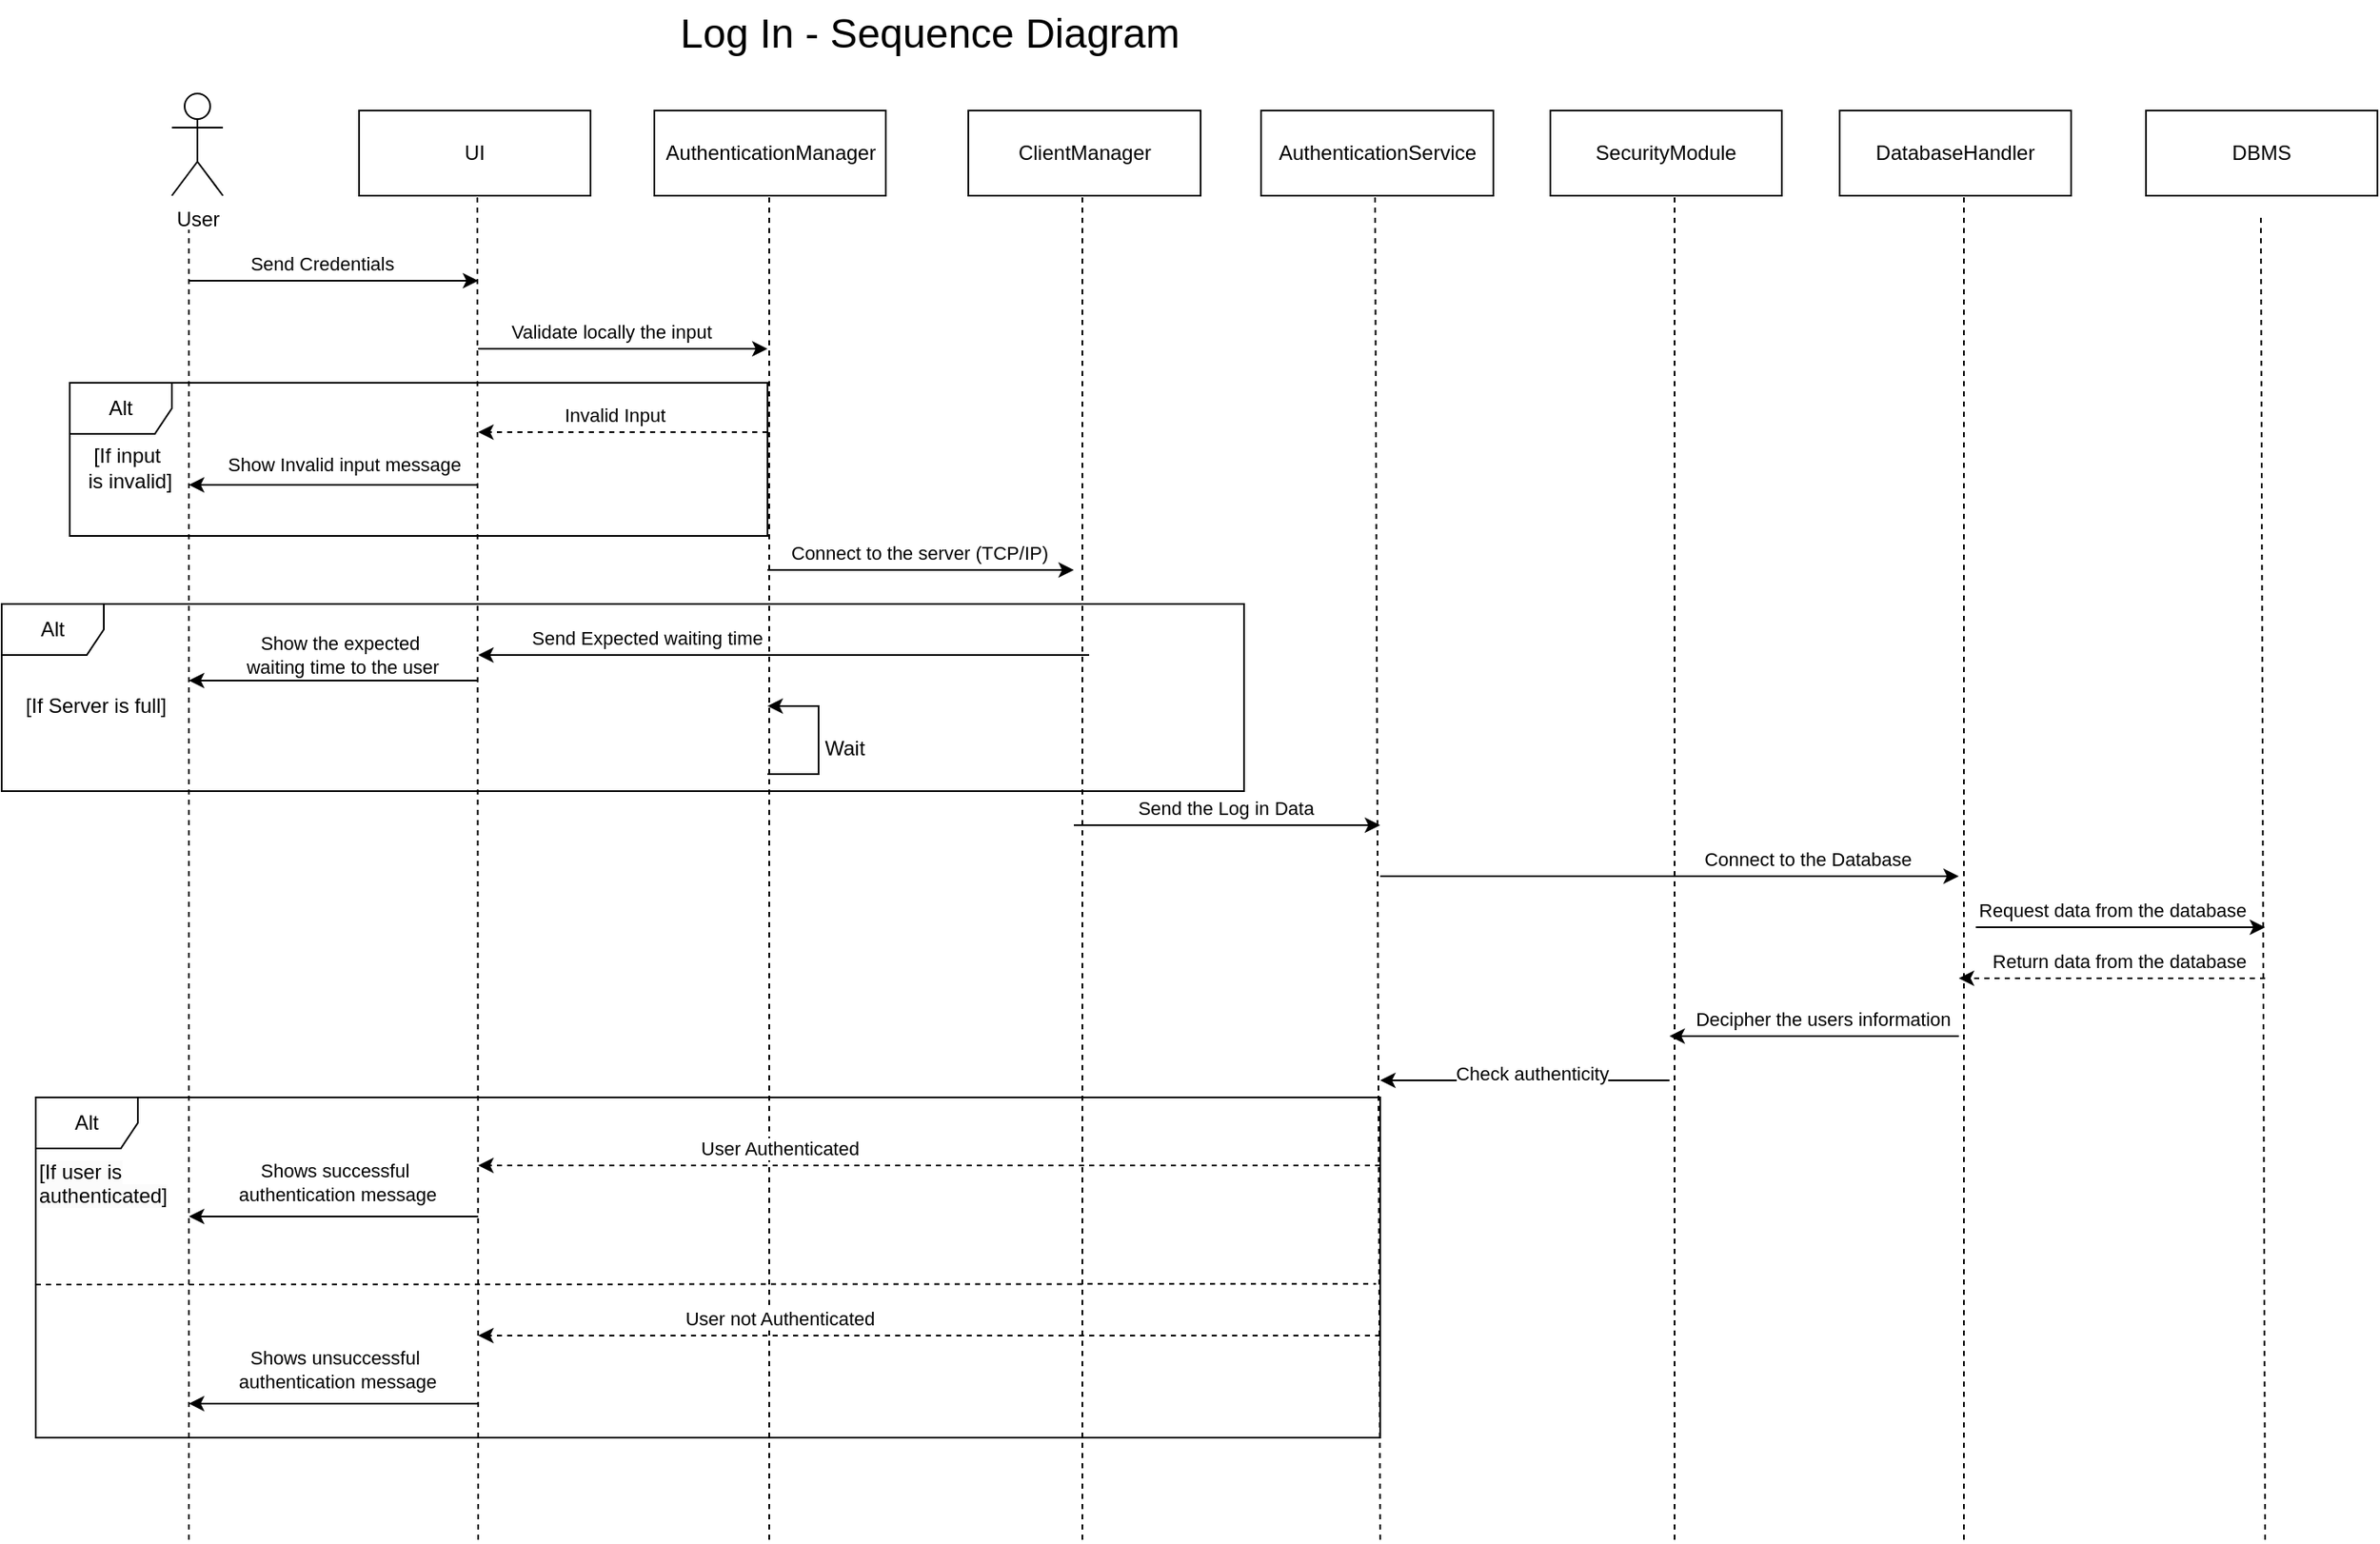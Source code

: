 <mxfile version="26.0.16">
  <diagram name="Página-1" id="XXqMGGkUOOivSz21t4vk">
    <mxGraphModel dx="1632" dy="753" grid="1" gridSize="10" guides="1" tooltips="1" connect="1" arrows="1" fold="1" page="1" pageScale="1" pageWidth="827" pageHeight="1169" math="0" shadow="0">
      <root>
        <mxCell id="0" />
        <mxCell id="1" parent="0" />
        <mxCell id="mQe6aNcpIWTx0u4t9ZOu-1" value="User" style="shape=umlActor;verticalLabelPosition=bottom;verticalAlign=top;html=1;" parent="1" vertex="1">
          <mxGeometry x="130" y="150" width="30" height="60" as="geometry" />
        </mxCell>
        <mxCell id="mQe6aNcpIWTx0u4t9ZOu-2" value="Authentication&lt;span style=&quot;background-color: transparent; color: light-dark(rgb(0, 0, 0), rgb(255, 255, 255));&quot;&gt;Manager&lt;/span&gt;" style="html=1;whiteSpace=wrap;" parent="1" vertex="1">
          <mxGeometry x="413.5" y="160" width="136" height="50" as="geometry" />
        </mxCell>
        <mxCell id="mQe6aNcpIWTx0u4t9ZOu-3" value="Authentication&lt;span style=&quot;background-color: transparent; color: light-dark(rgb(0, 0, 0), rgb(255, 255, 255));&quot;&gt;Service&lt;/span&gt;" style="html=1;whiteSpace=wrap;" parent="1" vertex="1">
          <mxGeometry x="770" y="160" width="136.5" height="50" as="geometry" />
        </mxCell>
        <mxCell id="mQe6aNcpIWTx0u4t9ZOu-4" value="DBMS" style="html=1;whiteSpace=wrap;" parent="1" vertex="1">
          <mxGeometry x="1290" y="160" width="136" height="50" as="geometry" />
        </mxCell>
        <mxCell id="mQe6aNcpIWTx0u4t9ZOu-6" value="" style="endArrow=none;dashed=1;html=1;rounded=0;" parent="1" edge="1">
          <mxGeometry width="50" height="50" relative="1" as="geometry">
            <mxPoint x="140" y="1000" as="sourcePoint" />
            <mxPoint x="140" y="230" as="targetPoint" />
          </mxGeometry>
        </mxCell>
        <mxCell id="mQe6aNcpIWTx0u4t9ZOu-7" value="" style="endArrow=none;dashed=1;html=1;rounded=0;" parent="1" edge="1">
          <mxGeometry width="50" height="50" relative="1" as="geometry">
            <mxPoint x="481" y="1000" as="sourcePoint" />
            <mxPoint x="481" y="210" as="targetPoint" />
          </mxGeometry>
        </mxCell>
        <mxCell id="mQe6aNcpIWTx0u4t9ZOu-9" value="" style="endArrow=none;dashed=1;html=1;rounded=0;" parent="1" edge="1">
          <mxGeometry width="50" height="50" relative="1" as="geometry">
            <mxPoint x="840" y="1000" as="sourcePoint" />
            <mxPoint x="837" y="210" as="targetPoint" />
          </mxGeometry>
        </mxCell>
        <mxCell id="mQe6aNcpIWTx0u4t9ZOu-10" value="" style="endArrow=none;dashed=1;html=1;rounded=0;" parent="1" edge="1">
          <mxGeometry width="50" height="50" relative="1" as="geometry">
            <mxPoint x="310" y="1000" as="sourcePoint" />
            <mxPoint x="309.5" y="210" as="targetPoint" />
          </mxGeometry>
        </mxCell>
        <mxCell id="mQe6aNcpIWTx0u4t9ZOu-12" value="" style="endArrow=classic;html=1;rounded=0;" parent="1" edge="1">
          <mxGeometry width="50" height="50" relative="1" as="geometry">
            <mxPoint x="140" y="260" as="sourcePoint" />
            <mxPoint x="310" y="260" as="targetPoint" />
          </mxGeometry>
        </mxCell>
        <mxCell id="mQe6aNcpIWTx0u4t9ZOu-14" value="Send Credentials" style="edgeLabel;html=1;align=center;verticalAlign=middle;resizable=0;points=[];" parent="mQe6aNcpIWTx0u4t9ZOu-12" vertex="1" connectable="0">
          <mxGeometry x="-0.087" y="3" relative="1" as="geometry">
            <mxPoint y="-7" as="offset" />
          </mxGeometry>
        </mxCell>
        <mxCell id="mQe6aNcpIWTx0u4t9ZOu-15" value="" style="endArrow=classic;html=1;rounded=0;" parent="1" edge="1">
          <mxGeometry width="50" height="50" relative="1" as="geometry">
            <mxPoint x="310" y="300" as="sourcePoint" />
            <mxPoint x="480" y="300" as="targetPoint" />
          </mxGeometry>
        </mxCell>
        <mxCell id="mQe6aNcpIWTx0u4t9ZOu-16" value="Validate locally the input" style="edgeLabel;html=1;align=center;verticalAlign=middle;resizable=0;points=[];" parent="mQe6aNcpIWTx0u4t9ZOu-15" vertex="1" connectable="0">
          <mxGeometry x="-0.122" y="-1" relative="1" as="geometry">
            <mxPoint x="3" y="-11" as="offset" />
          </mxGeometry>
        </mxCell>
        <mxCell id="mQe6aNcpIWTx0u4t9ZOu-25" value="UI" style="html=1;whiteSpace=wrap;" parent="1" vertex="1">
          <mxGeometry x="240" y="160" width="136" height="50" as="geometry" />
        </mxCell>
        <mxCell id="mQe6aNcpIWTx0u4t9ZOu-26" value="" style="endArrow=none;dashed=1;html=1;rounded=0;" parent="1" edge="1">
          <mxGeometry width="50" height="50" relative="1" as="geometry">
            <mxPoint x="1360" y="1000" as="sourcePoint" />
            <mxPoint x="1357.5" y="220" as="targetPoint" />
          </mxGeometry>
        </mxCell>
        <mxCell id="mQe6aNcpIWTx0u4t9ZOu-40" value="DatabaseHandler" style="html=1;whiteSpace=wrap;" parent="1" vertex="1">
          <mxGeometry x="1110" y="160" width="136" height="50" as="geometry" />
        </mxCell>
        <mxCell id="mQe6aNcpIWTx0u4t9ZOu-41" value="" style="endArrow=none;dashed=1;html=1;rounded=0;" parent="1" edge="1">
          <mxGeometry width="50" height="50" relative="1" as="geometry">
            <mxPoint x="1183" y="1000" as="sourcePoint" />
            <mxPoint x="1183" y="210" as="targetPoint" />
          </mxGeometry>
        </mxCell>
        <mxCell id="mQe6aNcpIWTx0u4t9ZOu-47" value="" style="endArrow=classic;html=1;rounded=0;" parent="1" edge="1">
          <mxGeometry width="50" height="50" relative="1" as="geometry">
            <mxPoint x="480" y="430" as="sourcePoint" />
            <mxPoint x="660" y="430" as="targetPoint" />
          </mxGeometry>
        </mxCell>
        <mxCell id="mQe6aNcpIWTx0u4t9ZOu-48" value="Connect to the server (TCP/IP)" style="edgeLabel;html=1;align=center;verticalAlign=middle;resizable=0;points=[];" parent="mQe6aNcpIWTx0u4t9ZOu-47" vertex="1" connectable="0">
          <mxGeometry x="-0.042" y="2" relative="1" as="geometry">
            <mxPoint x="3" y="-8" as="offset" />
          </mxGeometry>
        </mxCell>
        <mxCell id="mQe6aNcpIWTx0u4t9ZOu-53" value="" style="endArrow=classic;html=1;rounded=0;" parent="1" edge="1">
          <mxGeometry width="50" height="50" relative="1" as="geometry">
            <mxPoint x="1190" y="640" as="sourcePoint" />
            <mxPoint x="1360" y="640" as="targetPoint" />
          </mxGeometry>
        </mxCell>
        <mxCell id="mQe6aNcpIWTx0u4t9ZOu-54" value="Request data from the database" style="edgeLabel;html=1;align=center;verticalAlign=middle;resizable=0;points=[];" parent="mQe6aNcpIWTx0u4t9ZOu-53" vertex="1" connectable="0">
          <mxGeometry x="0.12" y="-2" relative="1" as="geometry">
            <mxPoint x="-15" y="-12" as="offset" />
          </mxGeometry>
        </mxCell>
        <mxCell id="mQe6aNcpIWTx0u4t9ZOu-57" value="" style="endArrow=classic;html=1;rounded=0;dashed=1;" parent="1" edge="1">
          <mxGeometry width="50" height="50" relative="1" as="geometry">
            <mxPoint x="1360" y="670" as="sourcePoint" />
            <mxPoint x="1180" y="670" as="targetPoint" />
          </mxGeometry>
        </mxCell>
        <mxCell id="mQe6aNcpIWTx0u4t9ZOu-58" value="Return data from the database" style="edgeLabel;html=1;align=center;verticalAlign=middle;resizable=0;points=[];" parent="mQe6aNcpIWTx0u4t9ZOu-57" vertex="1" connectable="0">
          <mxGeometry x="0.12" y="-2" relative="1" as="geometry">
            <mxPoint x="15" y="-8" as="offset" />
          </mxGeometry>
        </mxCell>
        <mxCell id="mQe6aNcpIWTx0u4t9ZOu-45" value="" style="endArrow=classic;html=1;rounded=0;" parent="1" edge="1">
          <mxGeometry width="50" height="50" relative="1" as="geometry">
            <mxPoint x="660" y="580" as="sourcePoint" />
            <mxPoint x="840" y="580" as="targetPoint" />
          </mxGeometry>
        </mxCell>
        <mxCell id="mQe6aNcpIWTx0u4t9ZOu-46" value="Send the Log in Data" style="edgeLabel;html=1;align=center;verticalAlign=middle;resizable=0;points=[];" parent="mQe6aNcpIWTx0u4t9ZOu-45" vertex="1" connectable="0">
          <mxGeometry x="-0.009" relative="1" as="geometry">
            <mxPoint y="-10" as="offset" />
          </mxGeometry>
        </mxCell>
        <mxCell id="mQe6aNcpIWTx0u4t9ZOu-84" value="" style="group" parent="1" vertex="1" connectable="0">
          <mxGeometry x="69.999" y="320" width="410.001" height="90" as="geometry" />
        </mxCell>
        <mxCell id="mQe6aNcpIWTx0u4t9ZOu-27" value="Alt" style="shape=umlFrame;whiteSpace=wrap;html=1;pointerEvents=0;" parent="mQe6aNcpIWTx0u4t9ZOu-84" vertex="1">
          <mxGeometry x="0.001" width="410" height="90" as="geometry" />
        </mxCell>
        <mxCell id="mQe6aNcpIWTx0u4t9ZOu-33" value="" style="endArrow=classic;html=1;rounded=0;dashed=1;" parent="mQe6aNcpIWTx0u4t9ZOu-84" edge="1">
          <mxGeometry width="50" height="50" relative="1" as="geometry">
            <mxPoint x="410.001" y="29" as="sourcePoint" />
            <mxPoint x="240.001" y="29" as="targetPoint" />
          </mxGeometry>
        </mxCell>
        <mxCell id="mQe6aNcpIWTx0u4t9ZOu-34" value="Invalid Input" style="edgeLabel;html=1;align=center;verticalAlign=middle;resizable=0;points=[];" parent="mQe6aNcpIWTx0u4t9ZOu-33" vertex="1" connectable="0">
          <mxGeometry x="0.461" y="2" relative="1" as="geometry">
            <mxPoint x="34" y="-12" as="offset" />
          </mxGeometry>
        </mxCell>
        <mxCell id="mQe6aNcpIWTx0u4t9ZOu-35" value="" style="endArrow=classic;html=1;rounded=0;" parent="mQe6aNcpIWTx0u4t9ZOu-84" edge="1">
          <mxGeometry width="50" height="50" relative="1" as="geometry">
            <mxPoint x="240.001" y="60" as="sourcePoint" />
            <mxPoint x="70.001" y="60" as="targetPoint" />
          </mxGeometry>
        </mxCell>
        <mxCell id="mQe6aNcpIWTx0u4t9ZOu-36" value="Show Invalid input message" style="edgeLabel;html=1;align=center;verticalAlign=middle;resizable=0;points=[];" parent="mQe6aNcpIWTx0u4t9ZOu-35" vertex="1" connectable="0">
          <mxGeometry x="-0.122" y="-1" relative="1" as="geometry">
            <mxPoint x="-5" y="-11" as="offset" />
          </mxGeometry>
        </mxCell>
        <mxCell id="mQe6aNcpIWTx0u4t9ZOu-37" value="[If input&amp;nbsp;&lt;div&gt;is invalid]&lt;/div&gt;" style="text;html=1;align=center;verticalAlign=middle;resizable=0;points=[];autosize=1;strokeColor=none;fillColor=none;" parent="mQe6aNcpIWTx0u4t9ZOu-84" vertex="1">
          <mxGeometry y="30.002" width="70" height="40" as="geometry" />
        </mxCell>
        <mxCell id="mQe6aNcpIWTx0u4t9ZOu-86" value="" style="endArrow=classic;html=1;rounded=0;" parent="1" edge="1">
          <mxGeometry width="50" height="50" relative="1" as="geometry">
            <mxPoint x="840" y="610" as="sourcePoint" />
            <mxPoint x="1180" y="610" as="targetPoint" />
          </mxGeometry>
        </mxCell>
        <mxCell id="mQe6aNcpIWTx0u4t9ZOu-87" value="Connect to the Database" style="edgeLabel;html=1;align=center;verticalAlign=middle;resizable=0;points=[];" parent="mQe6aNcpIWTx0u4t9ZOu-86" vertex="1" connectable="0">
          <mxGeometry x="-0.345" relative="1" as="geometry">
            <mxPoint x="139" y="-10" as="offset" />
          </mxGeometry>
        </mxCell>
        <mxCell id="mQe6aNcpIWTx0u4t9ZOu-90" value="" style="group" parent="1" vertex="1" connectable="0">
          <mxGeometry x="50" y="740" width="790" height="200" as="geometry" />
        </mxCell>
        <mxCell id="mQe6aNcpIWTx0u4t9ZOu-65" value="" style="endArrow=classic;html=1;rounded=0;dashed=1;" parent="mQe6aNcpIWTx0u4t9ZOu-90" edge="1">
          <mxGeometry width="50" height="50" relative="1" as="geometry">
            <mxPoint x="790" y="40" as="sourcePoint" />
            <mxPoint x="260" y="40" as="targetPoint" />
          </mxGeometry>
        </mxCell>
        <mxCell id="mQe6aNcpIWTx0u4t9ZOu-66" value="User Authenticated" style="edgeLabel;html=1;align=center;verticalAlign=middle;resizable=0;points=[];" parent="mQe6aNcpIWTx0u4t9ZOu-65" vertex="1" connectable="0">
          <mxGeometry x="0.087" y="1" relative="1" as="geometry">
            <mxPoint x="-65" y="-11" as="offset" />
          </mxGeometry>
        </mxCell>
        <mxCell id="mQe6aNcpIWTx0u4t9ZOu-68" value="" style="endArrow=classic;html=1;rounded=0;" parent="mQe6aNcpIWTx0u4t9ZOu-90" edge="1">
          <mxGeometry width="50" height="50" relative="1" as="geometry">
            <mxPoint x="260" y="70" as="sourcePoint" />
            <mxPoint x="90" y="70" as="targetPoint" />
          </mxGeometry>
        </mxCell>
        <mxCell id="mQe6aNcpIWTx0u4t9ZOu-69" value="Shows successful&amp;nbsp;&lt;div&gt;authentication message&lt;/div&gt;" style="edgeLabel;html=1;align=center;verticalAlign=middle;resizable=0;points=[];" parent="mQe6aNcpIWTx0u4t9ZOu-68" vertex="1" connectable="0">
          <mxGeometry x="-0.024" y="2" relative="1" as="geometry">
            <mxPoint y="-22" as="offset" />
          </mxGeometry>
        </mxCell>
        <mxCell id="mQe6aNcpIWTx0u4t9ZOu-75" value="" style="group" parent="mQe6aNcpIWTx0u4t9ZOu-90" vertex="1" connectable="0">
          <mxGeometry width="660" height="200" as="geometry" />
        </mxCell>
        <mxCell id="mQe6aNcpIWTx0u4t9ZOu-74" value="" style="endArrow=none;dashed=1;html=1;rounded=0;entryX=0.997;entryY=0.548;entryDx=0;entryDy=0;entryPerimeter=0;" parent="mQe6aNcpIWTx0u4t9ZOu-75" target="mQe6aNcpIWTx0u4t9ZOu-73" edge="1">
          <mxGeometry width="50" height="50" relative="1" as="geometry">
            <mxPoint y="110" as="sourcePoint" />
            <mxPoint x="50" y="60" as="targetPoint" />
          </mxGeometry>
        </mxCell>
        <mxCell id="mQe6aNcpIWTx0u4t9ZOu-76" value="" style="endArrow=classic;html=1;rounded=0;dashed=1;exitX=1;exitY=0.7;exitDx=0;exitDy=0;exitPerimeter=0;" parent="mQe6aNcpIWTx0u4t9ZOu-75" source="mQe6aNcpIWTx0u4t9ZOu-73" edge="1">
          <mxGeometry width="50" height="50" relative="1" as="geometry">
            <mxPoint x="600" y="140" as="sourcePoint" />
            <mxPoint x="260" y="140" as="targetPoint" />
          </mxGeometry>
        </mxCell>
        <mxCell id="mQe6aNcpIWTx0u4t9ZOu-77" value="User not Authenticated" style="edgeLabel;html=1;align=center;verticalAlign=middle;resizable=0;points=[];" parent="mQe6aNcpIWTx0u4t9ZOu-76" vertex="1" connectable="0">
          <mxGeometry x="0.087" y="1" relative="1" as="geometry">
            <mxPoint x="-65" y="-11" as="offset" />
          </mxGeometry>
        </mxCell>
        <mxCell id="mQe6aNcpIWTx0u4t9ZOu-80" value="&lt;span style=&quot;color: rgb(0, 0, 0); font-family: Helvetica; font-size: 12px; font-style: normal; font-variant-ligatures: normal; font-variant-caps: normal; font-weight: 400; letter-spacing: normal; orphans: 2; text-align: center; text-indent: 0px; text-transform: none; widows: 2; word-spacing: 0px; -webkit-text-stroke-width: 0px; white-space: nowrap; background-color: rgb(251, 251, 251); text-decoration-thickness: initial; text-decoration-style: initial; text-decoration-color: initial; float: none; display: inline !important;&quot;&gt;[If user is&lt;/span&gt;&lt;div&gt;&lt;span style=&quot;background-color: light-dark(rgb(251, 251, 251), rgb(21, 21, 21)); color: light-dark(rgb(0, 0, 0), rgb(237, 237, 237)); text-align: center; text-wrap: nowrap;&quot;&gt;authenticated]&lt;/span&gt;&lt;/div&gt;" style="text;whiteSpace=wrap;html=1;" parent="mQe6aNcpIWTx0u4t9ZOu-75" vertex="1">
          <mxGeometry y="30" width="60.0" height="60" as="geometry" />
        </mxCell>
        <mxCell id="mQe6aNcpIWTx0u4t9ZOu-73" value="Alt" style="shape=umlFrame;whiteSpace=wrap;html=1;pointerEvents=0;" parent="mQe6aNcpIWTx0u4t9ZOu-90" vertex="1">
          <mxGeometry width="790" height="200" as="geometry" />
        </mxCell>
        <mxCell id="mQe6aNcpIWTx0u4t9ZOu-78" value="" style="endArrow=classic;html=1;rounded=0;" parent="mQe6aNcpIWTx0u4t9ZOu-90" edge="1">
          <mxGeometry width="50" height="50" relative="1" as="geometry">
            <mxPoint x="259.997" y="180" as="sourcePoint" />
            <mxPoint x="89.997" y="180" as="targetPoint" />
          </mxGeometry>
        </mxCell>
        <mxCell id="mQe6aNcpIWTx0u4t9ZOu-79" value="Shows unsuccessful&amp;nbsp;&lt;div&gt;authentication message&lt;/div&gt;" style="edgeLabel;html=1;align=center;verticalAlign=middle;resizable=0;points=[];" parent="mQe6aNcpIWTx0u4t9ZOu-78" vertex="1" connectable="0">
          <mxGeometry x="-0.024" y="2" relative="1" as="geometry">
            <mxPoint y="-22" as="offset" />
          </mxGeometry>
        </mxCell>
        <mxCell id="mQe6aNcpIWTx0u4t9ZOu-92" value="&lt;font style=&quot;font-size: 24px;&quot;&gt;Log In - Sequence Diagram&lt;/font&gt;" style="text;html=1;align=center;verticalAlign=middle;resizable=0;points=[];autosize=1;strokeColor=none;fillColor=none;" parent="1" vertex="1">
          <mxGeometry x="414.5" y="95" width="320" height="40" as="geometry" />
        </mxCell>
        <mxCell id="KXPJdTGLFSjr3x6Gr3L3-1" value="ClientManager" style="html=1;whiteSpace=wrap;" parent="1" vertex="1">
          <mxGeometry x="598" y="160" width="136.5" height="50" as="geometry" />
        </mxCell>
        <mxCell id="KXPJdTGLFSjr3x6Gr3L3-2" value="" style="endArrow=none;dashed=1;html=1;rounded=0;" parent="1" edge="1">
          <mxGeometry width="50" height="50" relative="1" as="geometry">
            <mxPoint x="665" y="1000" as="sourcePoint" />
            <mxPoint x="665" y="210" as="targetPoint" />
          </mxGeometry>
        </mxCell>
        <mxCell id="KXPJdTGLFSjr3x6Gr3L3-5" value="SecurityModule" style="html=1;whiteSpace=wrap;" parent="1" vertex="1">
          <mxGeometry x="940" y="160" width="136" height="50" as="geometry" />
        </mxCell>
        <mxCell id="KXPJdTGLFSjr3x6Gr3L3-6" value="" style="endArrow=none;dashed=1;html=1;rounded=0;" parent="1" edge="1">
          <mxGeometry width="50" height="50" relative="1" as="geometry">
            <mxPoint x="1013" y="1000" as="sourcePoint" />
            <mxPoint x="1013" y="210" as="targetPoint" />
          </mxGeometry>
        </mxCell>
        <mxCell id="KXPJdTGLFSjr3x6Gr3L3-8" value="" style="endArrow=classic;html=1;rounded=0;" parent="1" edge="1">
          <mxGeometry width="50" height="50" relative="1" as="geometry">
            <mxPoint x="1180" y="704" as="sourcePoint" />
            <mxPoint x="1010" y="704" as="targetPoint" />
          </mxGeometry>
        </mxCell>
        <mxCell id="KXPJdTGLFSjr3x6Gr3L3-9" value="Decipher the users information" style="edgeLabel;html=1;align=center;verticalAlign=middle;resizable=0;points=[];" parent="KXPJdTGLFSjr3x6Gr3L3-8" vertex="1" connectable="0">
          <mxGeometry x="-0.165" y="2" relative="1" as="geometry">
            <mxPoint x="-9" y="-12" as="offset" />
          </mxGeometry>
        </mxCell>
        <mxCell id="KXPJdTGLFSjr3x6Gr3L3-10" value="" style="endArrow=classic;html=1;rounded=0;" parent="1" edge="1">
          <mxGeometry width="50" height="50" relative="1" as="geometry">
            <mxPoint x="1010" y="730" as="sourcePoint" />
            <mxPoint x="840" y="730" as="targetPoint" />
          </mxGeometry>
        </mxCell>
        <mxCell id="KXPJdTGLFSjr3x6Gr3L3-11" value="Check authenticity" style="edgeLabel;html=1;align=center;verticalAlign=middle;resizable=0;points=[];" parent="KXPJdTGLFSjr3x6Gr3L3-10" vertex="1" connectable="0">
          <mxGeometry x="-0.047" y="-4" relative="1" as="geometry">
            <mxPoint as="offset" />
          </mxGeometry>
        </mxCell>
        <mxCell id="_vI4EpDVRG4HvDeaT-5v-1" value="" style="group" parent="1" vertex="1" connectable="0">
          <mxGeometry x="29.999" y="450" width="730.001" height="110" as="geometry" />
        </mxCell>
        <mxCell id="_vI4EpDVRG4HvDeaT-5v-2" value="Alt" style="shape=umlFrame;whiteSpace=wrap;html=1;pointerEvents=0;" parent="_vI4EpDVRG4HvDeaT-5v-1" vertex="1">
          <mxGeometry x="0.001" width="730" height="110" as="geometry" />
        </mxCell>
        <mxCell id="_vI4EpDVRG4HvDeaT-5v-3" value="[If Server is full]" style="text;html=1;align=center;verticalAlign=middle;resizable=0;points=[];autosize=1;strokeColor=none;fillColor=none;" parent="_vI4EpDVRG4HvDeaT-5v-1" vertex="1">
          <mxGeometry y="45.002" width="110" height="30" as="geometry" />
        </mxCell>
        <mxCell id="_vI4EpDVRG4HvDeaT-5v-4" value="" style="endArrow=classic;html=1;rounded=0;" parent="_vI4EpDVRG4HvDeaT-5v-1" edge="1">
          <mxGeometry width="50" height="50" relative="1" as="geometry">
            <mxPoint x="639.001" y="30" as="sourcePoint" />
            <mxPoint x="280.001" y="30" as="targetPoint" />
          </mxGeometry>
        </mxCell>
        <mxCell id="_vI4EpDVRG4HvDeaT-5v-5" value="Send Expected waiting time" style="edgeLabel;html=1;align=center;verticalAlign=middle;resizable=0;points=[];" parent="_vI4EpDVRG4HvDeaT-5v-4" vertex="1" connectable="0">
          <mxGeometry x="0.087" y="1" relative="1" as="geometry">
            <mxPoint x="-65" y="-11" as="offset" />
          </mxGeometry>
        </mxCell>
        <mxCell id="_vI4EpDVRG4HvDeaT-5v-6" value="" style="endArrow=classic;html=1;rounded=0;" parent="_vI4EpDVRG4HvDeaT-5v-1" edge="1">
          <mxGeometry width="50" height="50" relative="1" as="geometry">
            <mxPoint x="280.001" y="45" as="sourcePoint" />
            <mxPoint x="110.001" y="45" as="targetPoint" />
          </mxGeometry>
        </mxCell>
        <mxCell id="_vI4EpDVRG4HvDeaT-5v-7" value="Show the expected&amp;nbsp;&lt;div&gt;waiting time to the user&lt;/div&gt;" style="edgeLabel;html=1;align=center;verticalAlign=middle;resizable=0;points=[];" parent="_vI4EpDVRG4HvDeaT-5v-6" vertex="1" connectable="0">
          <mxGeometry x="-0.024" y="2" relative="1" as="geometry">
            <mxPoint x="3" y="-17" as="offset" />
          </mxGeometry>
        </mxCell>
        <mxCell id="_vI4EpDVRG4HvDeaT-5v-8" value="" style="endArrow=classic;html=1;rounded=0;" parent="_vI4EpDVRG4HvDeaT-5v-1" edge="1">
          <mxGeometry width="50" height="50" relative="1" as="geometry">
            <mxPoint x="450.001" y="100" as="sourcePoint" />
            <mxPoint x="450.001" y="60" as="targetPoint" />
            <Array as="points">
              <mxPoint x="480.001" y="100" />
              <mxPoint x="480.001" y="60" />
            </Array>
          </mxGeometry>
        </mxCell>
        <mxCell id="_vI4EpDVRG4HvDeaT-5v-9" value="Wait" style="text;html=1;align=center;verticalAlign=middle;resizable=0;points=[];autosize=1;strokeColor=none;fillColor=none;" parent="_vI4EpDVRG4HvDeaT-5v-1" vertex="1">
          <mxGeometry x="469.501" y="70" width="50" height="30" as="geometry" />
        </mxCell>
      </root>
    </mxGraphModel>
  </diagram>
</mxfile>
